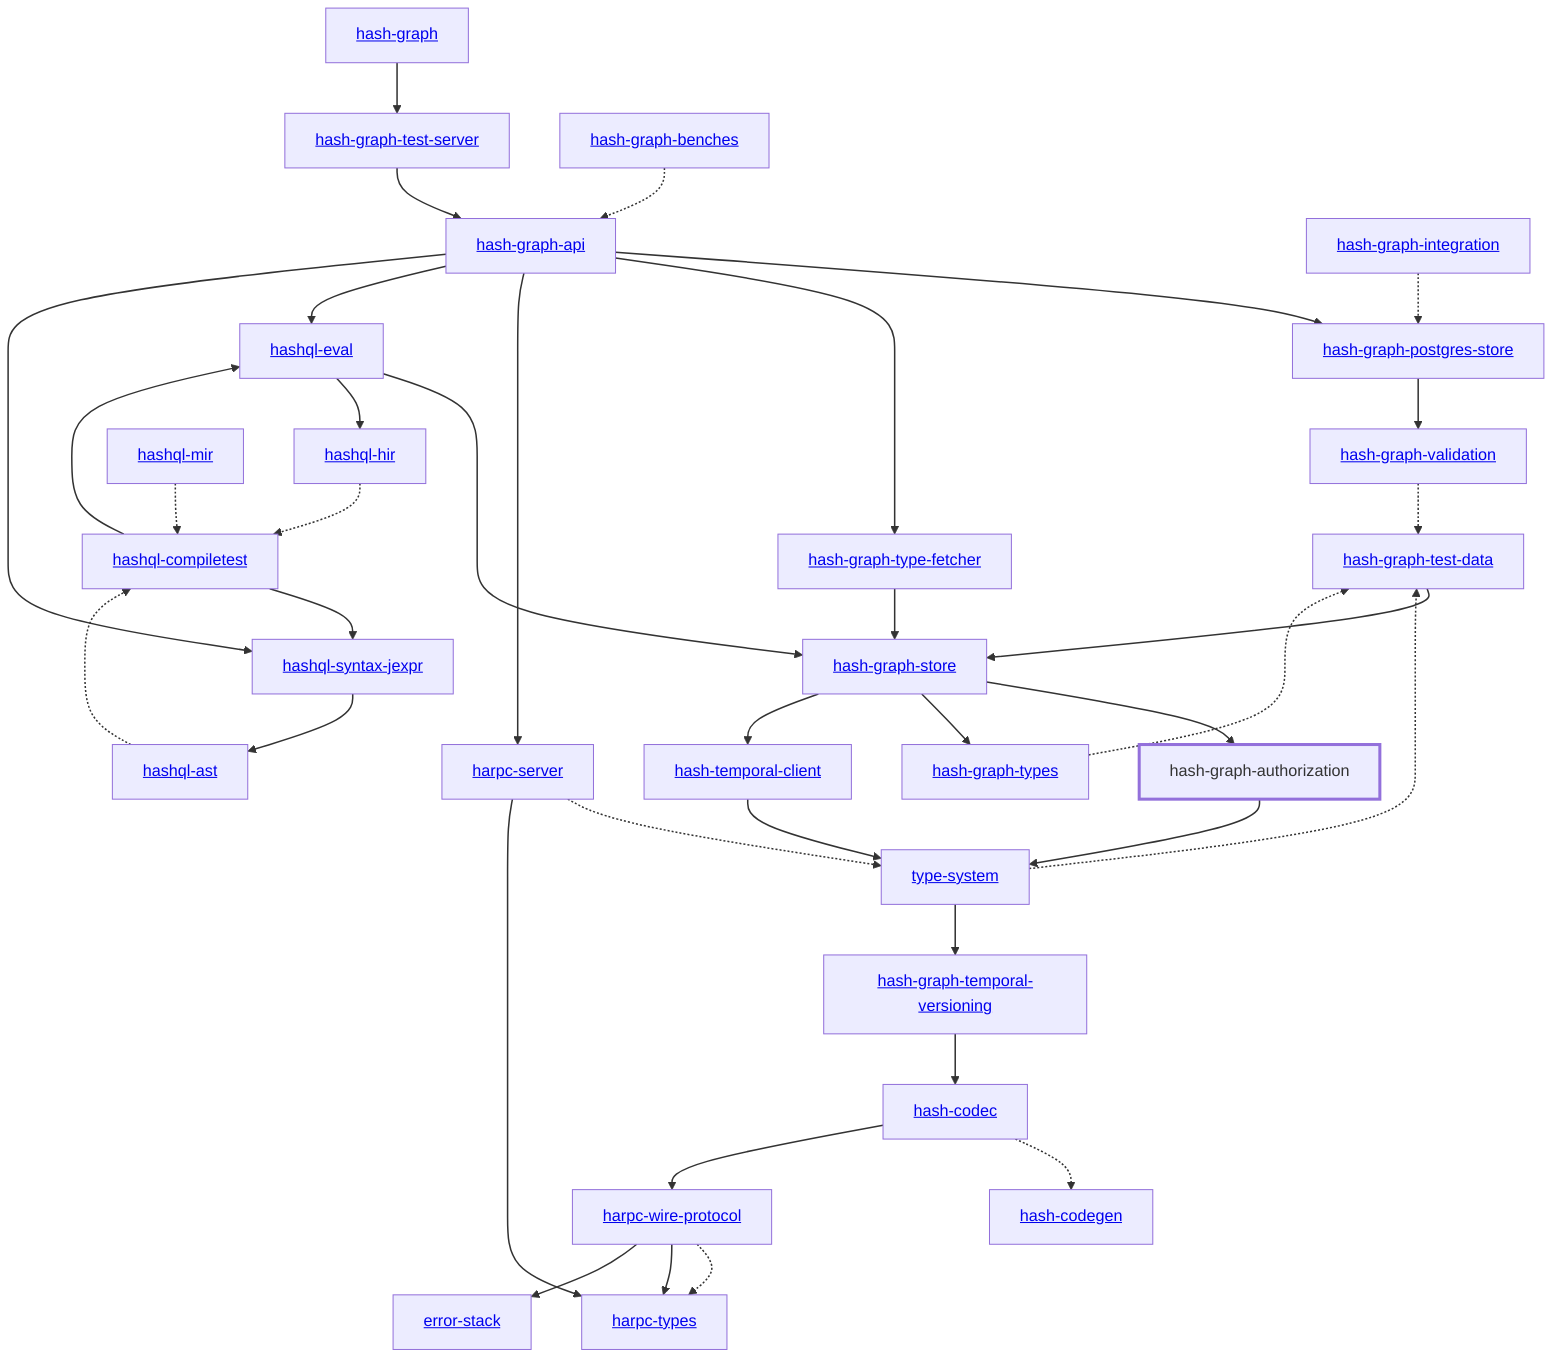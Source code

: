 graph TD
    linkStyle default stroke-width:1.5px
    classDef default stroke-width:1px
    classDef root stroke-width:3px
    classDef dev stroke-width:1px
    classDef build stroke-width:1px
    %% Legend
    %% --> : Normal dependency
    %% -.-> : Dev dependency
    %% ---> : Build dependency
    0[<a href="../hash_graph/index.html">hash-graph</a>]
    1[<a href="../type_system/index.html">type-system</a>]
    2[<a href="../hash_codec/index.html">hash-codec</a>]
    3[<a href="../hash_codegen/index.html">hash-codegen</a>]
    4[<a href="../hash_graph_api/index.html">hash-graph-api</a>]
    5[hash-graph-authorization]
    class 5 root
    6[<a href="../hash_graph_postgres_store/index.html">hash-graph-postgres-store</a>]
    7[<a href="../hash_graph_store/index.html">hash-graph-store</a>]
    8[<a href="../hash_graph_temporal_versioning/index.html">hash-graph-temporal-versioning</a>]
    9[<a href="../hash_graph_test_server/index.html">hash-graph-test-server</a>]
    10[<a href="../hash_graph_type_fetcher/index.html">hash-graph-type-fetcher</a>]
    11[<a href="../hash_graph_types/index.html">hash-graph-types</a>]
    12[<a href="../hash_graph_validation/index.html">hash-graph-validation</a>]
    13[<a href="../harpc_server/index.html">harpc-server</a>]
    14[<a href="../harpc_types/index.html">harpc-types</a>]
    15[<a href="../harpc_wire_protocol/index.html">harpc-wire-protocol</a>]
    16[<a href="../hashql_ast/index.html">hashql-ast</a>]
    17[<a href="../hashql_compiletest/index.html">hashql-compiletest</a>]
    18[<a href="../hashql_eval/index.html">hashql-eval</a>]
    19[<a href="../hashql_hir/index.html">hashql-hir</a>]
    20[<a href="../hashql_mir/index.html">hashql-mir</a>]
    21[<a href="../hashql_syntax_jexpr/index.html">hashql-syntax-jexpr</a>]
    22[<a href="../hash_temporal_client/index.html">hash-temporal-client</a>]
    23[<a href="../error_stack/index.html">error-stack</a>]
    24[<a href="../hash_graph_benches/index.html">hash-graph-benches</a>]
    25[<a href="../hash_graph_integration/index.html">hash-graph-integration</a>]
    26[<a href="../hash_graph_test_data/index.html">hash-graph-test-data</a>]
    0 --> 9
    1 --> 8
    1 -.-> 26
    2 -.-> 3
    2 --> 15
    4 --> 6
    4 --> 10
    4 --> 13
    4 --> 18
    4 --> 21
    5 --> 1
    6 --> 12
    7 --> 5
    7 --> 11
    7 --> 22
    8 --> 2
    9 --> 4
    10 --> 7
    11 -.-> 26
    12 -.-> 26
    13 -.-> 1
    13 --> 14
    15 -.-> 14
    15 --> 14
    15 --> 23
    16 -.-> 17
    17 --> 18
    17 --> 21
    18 --> 7
    18 --> 19
    19 -.-> 17
    20 -.-> 17
    21 --> 16
    22 --> 1
    24 -.-> 4
    25 -.-> 6
    26 --> 7